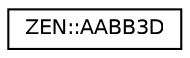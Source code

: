 digraph "Graphical Class Hierarchy"
{
 // LATEX_PDF_SIZE
  edge [fontname="Helvetica",fontsize="10",labelfontname="Helvetica",labelfontsize="10"];
  node [fontname="Helvetica",fontsize="10",shape=record];
  rankdir="LR";
  Node0 [label="ZEN::AABB3D",height=0.2,width=0.4,color="black", fillcolor="white", style="filled",URL="$classZEN_1_1AABB3D.html",tooltip=" "];
}
